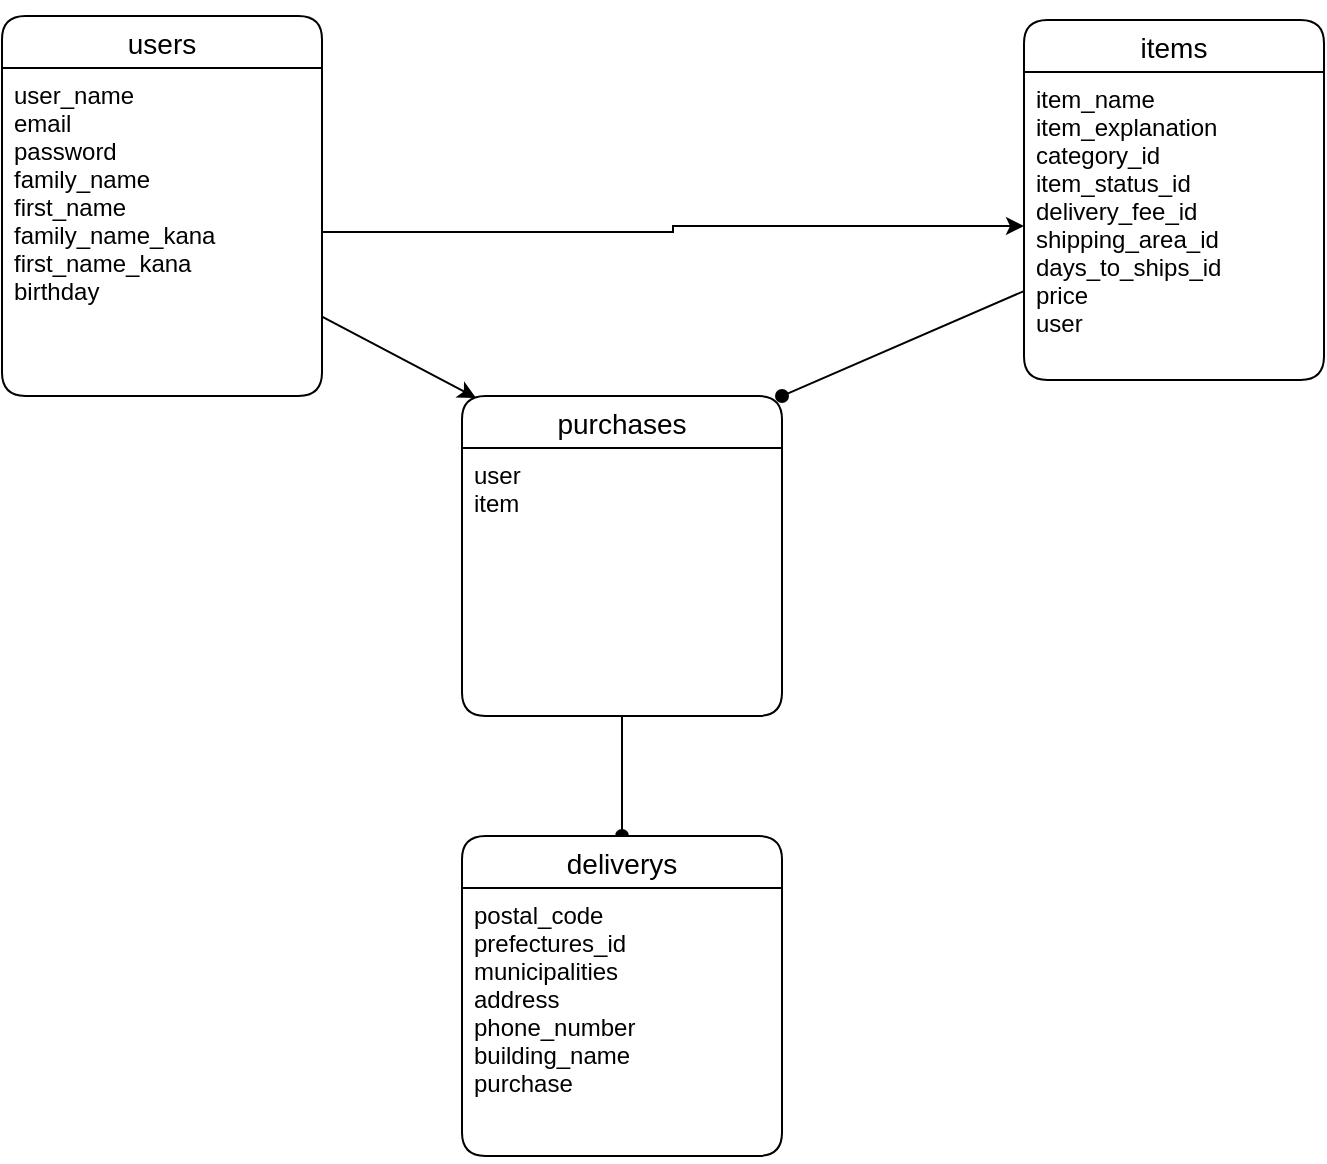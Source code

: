 <mxfile version="13.6.5">
    <diagram id="s9VC0jBLGRepwFmhDhCj" name="ER図">
        <mxGraphModel dx="636" dy="574" grid="1" gridSize="10" guides="1" tooltips="1" connect="1" arrows="1" fold="1" page="1" pageScale="1" pageWidth="827" pageHeight="1169" math="0" shadow="0">
            <root>
                <mxCell id="EHEQRac--1mDbGVyK8xg-0"/>
                <mxCell id="EHEQRac--1mDbGVyK8xg-1" parent="EHEQRac--1mDbGVyK8xg-0"/>
                <mxCell id="lrQ-uHsDvBDe7XlnzT23-16" style="edgeStyle=orthogonalEdgeStyle;orthogonalLoop=1;jettySize=auto;html=1;exitX=0.5;exitY=0;exitDx=0;exitDy=0;" parent="EHEQRac--1mDbGVyK8xg-1" source="lrQ-uHsDvBDe7XlnzT23-12" edge="1">
                    <mxGeometry relative="1" as="geometry">
                        <mxPoint x="150" y="50" as="targetPoint"/>
                    </mxGeometry>
                </mxCell>
                <mxCell id="lrQ-uHsDvBDe7XlnzT23-12" value="users" style="swimlane;fontStyle=0;childLayout=stackLayout;horizontal=1;startSize=26;horizontalStack=0;resizeParent=1;resizeParentMax=0;resizeLast=0;collapsible=1;marginBottom=0;align=center;fontSize=14;rounded=1;" parent="EHEQRac--1mDbGVyK8xg-1" vertex="1">
                    <mxGeometry x="70" y="40" width="160" height="190" as="geometry"/>
                </mxCell>
                <mxCell id="lrQ-uHsDvBDe7XlnzT23-13" value="user_name&#10;email&#10;password&#10;family_name&#10;first_name&#10;family_name_kana&#10;first_name_kana&#10;birthday&#10;" style="text;strokeColor=none;fillColor=none;spacingLeft=4;spacingRight=4;overflow=hidden;rotatable=0;points=[[0,0.5],[1,0.5]];portConstraint=eastwest;fontSize=12;rounded=1;" parent="lrQ-uHsDvBDe7XlnzT23-12" vertex="1">
                    <mxGeometry y="26" width="160" height="164" as="geometry"/>
                </mxCell>
                <mxCell id="lrQ-uHsDvBDe7XlnzT23-8" value="items" style="swimlane;fontStyle=0;childLayout=stackLayout;horizontal=1;startSize=26;horizontalStack=0;resizeParent=1;resizeParentMax=0;resizeLast=0;collapsible=1;marginBottom=0;align=center;fontSize=14;rounded=1;" parent="EHEQRac--1mDbGVyK8xg-1" vertex="1">
                    <mxGeometry x="581" y="42" width="150" height="180" as="geometry"/>
                </mxCell>
                <mxCell id="lrQ-uHsDvBDe7XlnzT23-9" value="item_name&#10;item_explanation&#10;category_id&#10;item_status_id&#10;delivery_fee_id&#10;shipping_area_id&#10;days_to_ships_id&#10;price&#10;user&#10;" style="text;strokeColor=none;fillColor=none;spacingLeft=4;spacingRight=4;overflow=hidden;rotatable=0;points=[[0,0.5],[1,0.5]];portConstraint=eastwest;fontSize=12;rounded=1;" parent="lrQ-uHsDvBDe7XlnzT23-8" vertex="1">
                    <mxGeometry y="26" width="150" height="154" as="geometry"/>
                </mxCell>
                <mxCell id="2" style="edgeStyle=none;orthogonalLoop=1;jettySize=auto;html=1;entryX=0.5;entryY=0;entryDx=0;entryDy=0;endArrow=oval;endFill=1;" parent="EHEQRac--1mDbGVyK8xg-1" source="lrQ-uHsDvBDe7XlnzT23-4" target="lrQ-uHsDvBDe7XlnzT23-0" edge="1">
                    <mxGeometry relative="1" as="geometry"/>
                </mxCell>
                <mxCell id="lrQ-uHsDvBDe7XlnzT23-4" value="purchases" style="swimlane;fontStyle=0;childLayout=stackLayout;horizontal=1;startSize=26;horizontalStack=0;resizeParent=1;resizeParentMax=0;resizeLast=0;collapsible=1;marginBottom=0;align=center;fontSize=14;rounded=1;" parent="EHEQRac--1mDbGVyK8xg-1" vertex="1">
                    <mxGeometry x="300" y="230" width="160" height="160" as="geometry"/>
                </mxCell>
                <mxCell id="lrQ-uHsDvBDe7XlnzT23-5" value="user&#10;item" style="text;strokeColor=none;fillColor=none;spacingLeft=4;spacingRight=4;overflow=hidden;rotatable=0;points=[[0,0.5],[1,0.5]];portConstraint=eastwest;fontSize=12;rounded=1;" parent="lrQ-uHsDvBDe7XlnzT23-4" vertex="1">
                    <mxGeometry y="26" width="160" height="134" as="geometry"/>
                </mxCell>
                <mxCell id="lrQ-uHsDvBDe7XlnzT23-0" value="deliverys" style="swimlane;fontStyle=0;childLayout=stackLayout;horizontal=1;startSize=26;horizontalStack=0;resizeParent=1;resizeParentMax=0;resizeLast=0;collapsible=1;marginBottom=0;align=center;fontSize=14;rounded=1;" parent="EHEQRac--1mDbGVyK8xg-1" vertex="1">
                    <mxGeometry x="300" y="450" width="160" height="160" as="geometry"/>
                </mxCell>
                <mxCell id="lrQ-uHsDvBDe7XlnzT23-1" value="postal_code&#10;prefectures_id&#10;municipalities&#10;address&#10;phone_number&#10;building_name&#10;purchase" style="text;strokeColor=none;fillColor=none;spacingLeft=4;spacingRight=4;overflow=hidden;rotatable=0;points=[[0,0.5],[1,0.5]];portConstraint=eastwest;fontSize=12;rounded=1;" parent="lrQ-uHsDvBDe7XlnzT23-0" vertex="1">
                    <mxGeometry y="26" width="160" height="134" as="geometry"/>
                </mxCell>
                <mxCell id="5" style="edgeStyle=none;rounded=1;orthogonalLoop=1;jettySize=auto;html=1;entryX=1;entryY=0;entryDx=0;entryDy=0;endArrow=oval;endFill=1;" parent="EHEQRac--1mDbGVyK8xg-1" source="lrQ-uHsDvBDe7XlnzT23-9" target="lrQ-uHsDvBDe7XlnzT23-4" edge="1">
                    <mxGeometry relative="1" as="geometry"/>
                </mxCell>
                <mxCell id="19" style="edgeStyle=orthogonalEdgeStyle;rounded=0;orthogonalLoop=1;jettySize=auto;html=1;" edge="1" parent="EHEQRac--1mDbGVyK8xg-1" source="lrQ-uHsDvBDe7XlnzT23-13" target="lrQ-uHsDvBDe7XlnzT23-9">
                    <mxGeometry relative="1" as="geometry"/>
                </mxCell>
                <mxCell id="21" style="edgeStyle=none;rounded=0;orthogonalLoop=1;jettySize=auto;html=1;entryX=0.044;entryY=0.006;entryDx=0;entryDy=0;entryPerimeter=0;" edge="1" parent="EHEQRac--1mDbGVyK8xg-1" source="lrQ-uHsDvBDe7XlnzT23-13" target="lrQ-uHsDvBDe7XlnzT23-4">
                    <mxGeometry relative="1" as="geometry"/>
                </mxCell>
            </root>
        </mxGraphModel>
    </diagram>
</mxfile>